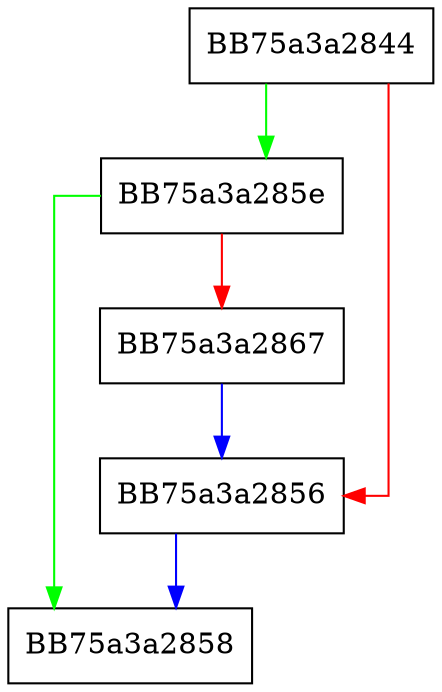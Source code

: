digraph ValidateBaseFile {
  node [shape="box"];
  graph [splines=ortho];
  BB75a3a2844 -> BB75a3a285e [color="green"];
  BB75a3a2844 -> BB75a3a2856 [color="red"];
  BB75a3a2856 -> BB75a3a2858 [color="blue"];
  BB75a3a285e -> BB75a3a2858 [color="green"];
  BB75a3a285e -> BB75a3a2867 [color="red"];
  BB75a3a2867 -> BB75a3a2856 [color="blue"];
}
